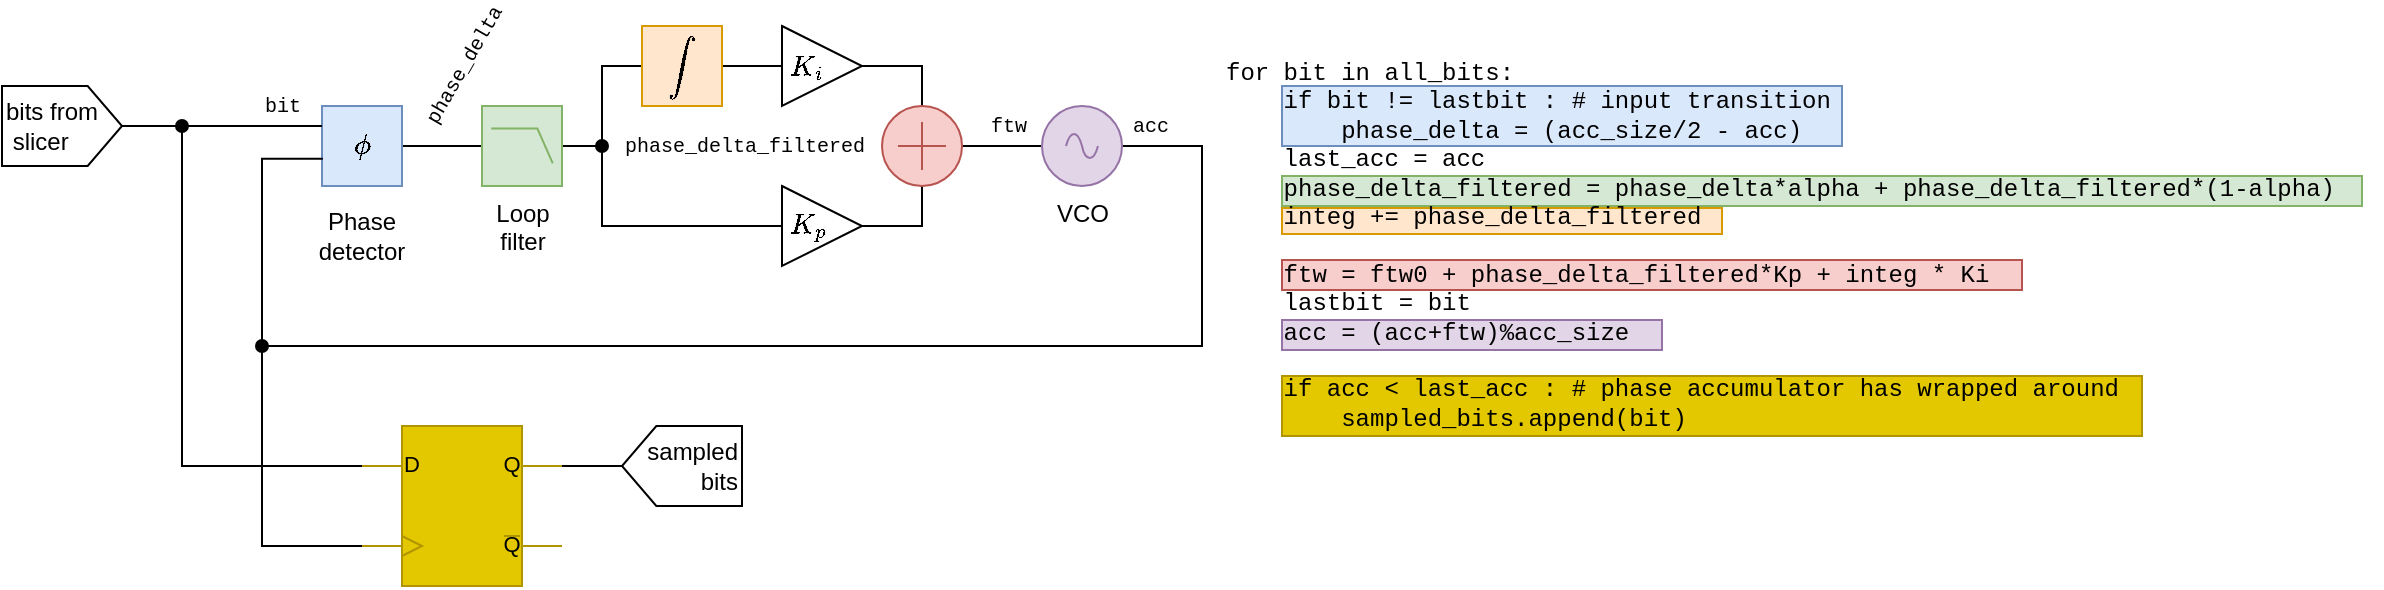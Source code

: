 <mxfile version="20.8.10" type="device"><diagram name="Page-1" id="2-MPOZHzNP3ybRw449re"><mxGraphModel dx="761" dy="738" grid="1" gridSize="10" guides="1" tooltips="1" connect="1" arrows="1" fold="1" page="1" pageScale="1" pageWidth="850" pageHeight="1100" math="1" shadow="0"><root><mxCell id="0"/><mxCell id="1" parent="0"/><mxCell id="U2h8W6VO5N8oCUGemEB--39" value="" style="rounded=0;whiteSpace=wrap;html=1;fontFamily=Courier New;fontSize=12;fillColor=#e1d5e7;strokeColor=#9673a6;" vertex="1" parent="1"><mxGeometry x="760" y="307" width="190" height="15" as="geometry"/></mxCell><mxCell id="U2h8W6VO5N8oCUGemEB--38" value="" style="rounded=0;whiteSpace=wrap;html=1;fontFamily=Courier New;fontSize=12;fillColor=#f8cecc;strokeColor=#b85450;" vertex="1" parent="1"><mxGeometry x="760" y="277" width="370" height="15" as="geometry"/></mxCell><mxCell id="U2h8W6VO5N8oCUGemEB--37" value="" style="rounded=0;whiteSpace=wrap;html=1;fontFamily=Courier New;fontSize=12;fillColor=#ffe6cc;strokeColor=#d79b00;" vertex="1" parent="1"><mxGeometry x="760" y="251" width="220" height="13" as="geometry"/></mxCell><mxCell id="U2h8W6VO5N8oCUGemEB--36" value="" style="rounded=0;whiteSpace=wrap;html=1;fontFamily=Courier New;fontSize=12;fillColor=#d5e8d4;strokeColor=#82b366;" vertex="1" parent="1"><mxGeometry x="760" y="235" width="540" height="15" as="geometry"/></mxCell><mxCell id="U2h8W6VO5N8oCUGemEB--35" value="" style="rounded=0;whiteSpace=wrap;html=1;fontFamily=Courier New;fontSize=12;fillColor=#e3c800;strokeColor=#B09500;fontColor=#000000;" vertex="1" parent="1"><mxGeometry x="760" y="335" width="430" height="30" as="geometry"/></mxCell><mxCell id="U2h8W6VO5N8oCUGemEB--34" value="" style="rounded=0;whiteSpace=wrap;html=1;fontFamily=Courier New;fontSize=12;fillColor=#dae8fc;strokeColor=#6c8ebf;" vertex="1" parent="1"><mxGeometry x="760" y="190" width="280" height="30" as="geometry"/></mxCell><mxCell id="U2h8W6VO5N8oCUGemEB--6" style="edgeStyle=orthogonalEdgeStyle;rounded=0;orthogonalLoop=1;jettySize=auto;html=1;exitX=1;exitY=0.5;exitDx=0;exitDy=0;entryX=0;entryY=0.5;entryDx=0;entryDy=0;entryPerimeter=0;fontSize=12;endArrow=none;endFill=0;" edge="1" parent="1" source="U2h8W6VO5N8oCUGemEB--1" target="U2h8W6VO5N8oCUGemEB--5"><mxGeometry relative="1" as="geometry"><Array as="points"><mxPoint x="340" y="220"/><mxPoint x="340" y="220"/></Array></mxGeometry></mxCell><mxCell id="U2h8W6VO5N8oCUGemEB--26" value="&lt;font style=&quot;font-size: 10px;&quot;&gt;phase_delta&lt;/font&gt;" style="edgeLabel;html=1;align=center;verticalAlign=middle;resizable=0;points=[];fontSize=12;fontFamily=Courier New;rotation=-60;" vertex="1" connectable="0" parent="U2h8W6VO5N8oCUGemEB--6"><mxGeometry x="-0.178" relative="1" as="geometry"><mxPoint x="14" y="-40" as="offset"/></mxGeometry></mxCell><mxCell id="U2h8W6VO5N8oCUGemEB--27" value="&lt;font style=&quot;font-size: 10px;&quot;&gt;phase_delta_filtered&lt;/font&gt;" style="edgeLabel;html=1;align=center;verticalAlign=middle;resizable=0;points=[];fontSize=12;fontFamily=Courier New;" vertex="1" connectable="0" parent="U2h8W6VO5N8oCUGemEB--6"><mxGeometry x="-0.178" relative="1" as="geometry"><mxPoint x="154" as="offset"/></mxGeometry></mxCell><mxCell id="U2h8W6VO5N8oCUGemEB--1" value="$$\phi$$" style="rounded=0;whiteSpace=wrap;html=1;fillColor=#dae8fc;strokeColor=#6c8ebf;" vertex="1" parent="1"><mxGeometry x="280" y="200" width="40" height="40" as="geometry"/></mxCell><mxCell id="U2h8W6VO5N8oCUGemEB--2" value="Phase detector" style="text;html=1;strokeColor=none;fillColor=none;align=center;verticalAlign=middle;whiteSpace=wrap;rounded=0;" vertex="1" parent="1"><mxGeometry x="270" y="250" width="60" height="30" as="geometry"/></mxCell><mxCell id="U2h8W6VO5N8oCUGemEB--3" value="" style="endArrow=none;html=1;rounded=0;entryX=0;entryY=0.25;entryDx=0;entryDy=0;endFill=0;exitX=0.5;exitY=1;exitDx=0;exitDy=0;" edge="1" parent="1" source="U2h8W6VO5N8oCUGemEB--23" target="U2h8W6VO5N8oCUGemEB--1"><mxGeometry width="50" height="50" relative="1" as="geometry"><mxPoint x="170" y="210" as="sourcePoint"/><mxPoint x="200" y="200" as="targetPoint"/></mxGeometry></mxCell><mxCell id="U2h8W6VO5N8oCUGemEB--31" value="bit" style="edgeLabel;html=1;align=center;verticalAlign=middle;resizable=0;points=[];fontSize=10;fontFamily=Courier New;" vertex="1" connectable="0" parent="U2h8W6VO5N8oCUGemEB--3"><mxGeometry x="0.161" relative="1" as="geometry"><mxPoint x="22" y="-10" as="offset"/></mxGeometry></mxCell><mxCell id="U2h8W6VO5N8oCUGemEB--8" style="edgeStyle=orthogonalEdgeStyle;rounded=0;orthogonalLoop=1;jettySize=auto;html=1;entryX=0;entryY=0.5;entryDx=0;entryDy=0;fontSize=12;startArrow=none;startFill=0;endArrow=none;endFill=0;" edge="1" parent="1" source="U2h8W6VO5N8oCUGemEB--5" target="U2h8W6VO5N8oCUGemEB--7"><mxGeometry relative="1" as="geometry"/></mxCell><mxCell id="U2h8W6VO5N8oCUGemEB--11" value="" style="edgeStyle=orthogonalEdgeStyle;rounded=0;orthogonalLoop=1;jettySize=auto;html=1;fontSize=12;entryX=0;entryY=0.5;entryDx=0;entryDy=0;startArrow=oval;startFill=1;endArrow=none;endFill=0;" edge="1" parent="1" target="U2h8W6VO5N8oCUGemEB--10"><mxGeometry relative="1" as="geometry"><mxPoint x="420" y="220" as="sourcePoint"/><Array as="points"><mxPoint x="420" y="260"/></Array></mxGeometry></mxCell><mxCell id="U2h8W6VO5N8oCUGemEB--5" value="Loop&lt;br&gt;filter" style="verticalLabelPosition=bottom;shadow=0;dashed=0;align=center;html=1;verticalAlign=top;shape=mxgraph.electrical.logic_gates.lowpass_filter;fontSize=12;fillColor=#d5e8d4;strokeColor=#82b366;" vertex="1" parent="1"><mxGeometry x="360" y="200" width="40" height="40" as="geometry"/></mxCell><mxCell id="U2h8W6VO5N8oCUGemEB--12" style="edgeStyle=orthogonalEdgeStyle;rounded=0;orthogonalLoop=1;jettySize=auto;html=1;exitX=1;exitY=0.5;exitDx=0;exitDy=0;entryX=0;entryY=0.5;entryDx=0;entryDy=0;fontSize=12;startArrow=none;startFill=0;endArrow=none;endFill=0;" edge="1" parent="1" source="U2h8W6VO5N8oCUGemEB--7" target="U2h8W6VO5N8oCUGemEB--9"><mxGeometry relative="1" as="geometry"/></mxCell><mxCell id="U2h8W6VO5N8oCUGemEB--7" value="$$\int$$" style="rounded=0;whiteSpace=wrap;html=1;fillColor=#ffe6cc;strokeColor=#d79b00;" vertex="1" parent="1"><mxGeometry x="440" y="160" width="40" height="40" as="geometry"/></mxCell><mxCell id="U2h8W6VO5N8oCUGemEB--15" style="edgeStyle=orthogonalEdgeStyle;rounded=0;orthogonalLoop=1;jettySize=auto;html=1;exitX=1;exitY=0.5;exitDx=0;exitDy=0;entryX=0.5;entryY=0;entryDx=0;entryDy=0;entryPerimeter=0;fontSize=12;startArrow=none;startFill=0;endArrow=none;endFill=0;" edge="1" parent="1" source="U2h8W6VO5N8oCUGemEB--9" target="U2h8W6VO5N8oCUGemEB--14"><mxGeometry relative="1" as="geometry"/></mxCell><mxCell id="U2h8W6VO5N8oCUGemEB--9" value="$$K_i$$" style="triangle;whiteSpace=wrap;html=1;fontSize=12;align=left;spacingLeft=2;" vertex="1" parent="1"><mxGeometry x="510" y="160" width="40" height="40" as="geometry"/></mxCell><mxCell id="U2h8W6VO5N8oCUGemEB--16" style="edgeStyle=orthogonalEdgeStyle;rounded=0;orthogonalLoop=1;jettySize=auto;html=1;exitX=1;exitY=0.5;exitDx=0;exitDy=0;entryX=0.5;entryY=1;entryDx=0;entryDy=0;entryPerimeter=0;fontSize=12;startArrow=none;startFill=0;endArrow=none;endFill=0;" edge="1" parent="1" source="U2h8W6VO5N8oCUGemEB--10" target="U2h8W6VO5N8oCUGemEB--14"><mxGeometry relative="1" as="geometry"/></mxCell><mxCell id="U2h8W6VO5N8oCUGemEB--10" value="$$K_p$$" style="triangle;whiteSpace=wrap;html=1;fontSize=12;align=left;spacingLeft=2;" vertex="1" parent="1"><mxGeometry x="510" y="240" width="40" height="40" as="geometry"/></mxCell><mxCell id="U2h8W6VO5N8oCUGemEB--18" style="edgeStyle=orthogonalEdgeStyle;rounded=0;orthogonalLoop=1;jettySize=auto;html=1;entryX=0;entryY=0.5;entryDx=0;entryDy=0;entryPerimeter=0;fontSize=12;startArrow=none;startFill=0;endArrow=none;endFill=0;" edge="1" parent="1" source="U2h8W6VO5N8oCUGemEB--14" target="U2h8W6VO5N8oCUGemEB--17"><mxGeometry relative="1" as="geometry"/></mxCell><mxCell id="U2h8W6VO5N8oCUGemEB--30" value="ftw" style="edgeLabel;html=1;align=center;verticalAlign=middle;resizable=0;points=[];fontSize=10;fontFamily=Courier New;" vertex="1" connectable="0" parent="U2h8W6VO5N8oCUGemEB--18"><mxGeometry x="0.131" y="1" relative="1" as="geometry"><mxPoint y="-9" as="offset"/></mxGeometry></mxCell><mxCell id="U2h8W6VO5N8oCUGemEB--14" value="" style="verticalLabelPosition=bottom;shadow=0;dashed=0;align=center;html=1;verticalAlign=top;shape=mxgraph.electrical.abstract.summation_point;fontSize=12;fillColor=#f8cecc;strokeColor=#b85450;" vertex="1" parent="1"><mxGeometry x="560" y="200" width="40" height="40" as="geometry"/></mxCell><mxCell id="U2h8W6VO5N8oCUGemEB--19" style="edgeStyle=orthogonalEdgeStyle;rounded=0;orthogonalLoop=1;jettySize=auto;html=1;entryX=0.011;entryY=0.659;entryDx=0;entryDy=0;entryPerimeter=0;fontSize=12;startArrow=none;startFill=0;endArrow=none;endFill=0;" edge="1" parent="1" source="U2h8W6VO5N8oCUGemEB--17" target="U2h8W6VO5N8oCUGemEB--1"><mxGeometry relative="1" as="geometry"><Array as="points"><mxPoint x="720" y="220"/><mxPoint x="720" y="320"/><mxPoint x="250" y="320"/><mxPoint x="250" y="226"/></Array></mxGeometry></mxCell><mxCell id="U2h8W6VO5N8oCUGemEB--28" value="acc" style="edgeLabel;html=1;align=center;verticalAlign=middle;resizable=0;points=[];fontSize=10;fontFamily=Courier New;" vertex="1" connectable="0" parent="U2h8W6VO5N8oCUGemEB--19"><mxGeometry x="-0.962" y="2" relative="1" as="geometry"><mxPoint y="-8" as="offset"/></mxGeometry></mxCell><mxCell id="U2h8W6VO5N8oCUGemEB--17" value="VCO" style="pointerEvents=1;verticalLabelPosition=bottom;shadow=0;dashed=0;align=center;html=1;verticalAlign=top;shape=mxgraph.electrical.signal_sources.source;aspect=fixed;points=[[0.5,0,0],[1,0.5,0],[0.5,1,0],[0,0.5,0]];elSignalType=ac;fontSize=12;fillColor=#e1d5e7;strokeColor=#9673a6;" vertex="1" parent="1"><mxGeometry x="640" y="200" width="40" height="40" as="geometry"/></mxCell><mxCell id="U2h8W6VO5N8oCUGemEB--21" style="edgeStyle=orthogonalEdgeStyle;rounded=0;orthogonalLoop=1;jettySize=auto;html=1;exitX=0;exitY=0.25;exitDx=0;exitDy=0;exitPerimeter=0;fontSize=12;startArrow=oval;startFill=1;entryX=0;entryY=0.25;entryDx=0;entryDy=0;entryPerimeter=0;endArrow=none;endFill=0;" edge="1" parent="1" target="U2h8W6VO5N8oCUGemEB--20"><mxGeometry relative="1" as="geometry"><mxPoint x="210" y="210" as="sourcePoint"/><Array as="points"><mxPoint x="210" y="380"/></Array></mxGeometry></mxCell><mxCell id="U2h8W6VO5N8oCUGemEB--22" style="edgeStyle=orthogonalEdgeStyle;rounded=0;orthogonalLoop=1;jettySize=auto;html=1;exitX=0;exitY=0.75;exitDx=0;exitDy=0;exitPerimeter=0;fontSize=12;startArrow=oval;startFill=1;entryX=0;entryY=0.75;entryDx=0;entryDy=0;entryPerimeter=0;endArrow=none;endFill=0;" edge="1" parent="1" target="U2h8W6VO5N8oCUGemEB--20"><mxGeometry relative="1" as="geometry"><mxPoint x="250" y="320" as="sourcePoint"/><Array as="points"><mxPoint x="250" y="420"/></Array></mxGeometry></mxCell><mxCell id="U2h8W6VO5N8oCUGemEB--25" style="edgeStyle=orthogonalEdgeStyle;rounded=0;orthogonalLoop=1;jettySize=auto;html=1;exitX=1;exitY=0.25;exitDx=0;exitDy=0;exitPerimeter=0;entryX=0.5;entryY=0;entryDx=0;entryDy=0;fontSize=12;startArrow=none;startFill=0;endArrow=none;endFill=0;" edge="1" parent="1" source="U2h8W6VO5N8oCUGemEB--20" target="U2h8W6VO5N8oCUGemEB--24"><mxGeometry relative="1" as="geometry"/></mxCell><mxCell id="U2h8W6VO5N8oCUGemEB--20" value="" style="verticalLabelPosition=bottom;shadow=0;dashed=0;align=center;html=1;verticalAlign=top;shape=mxgraph.electrical.logic_gates.d_type_flip-flop;fontSize=12;fillColor=#e3c800;fontColor=#000000;strokeColor=#B09500;" vertex="1" parent="1"><mxGeometry x="300" y="360" width="100" height="80" as="geometry"/></mxCell><mxCell id="U2h8W6VO5N8oCUGemEB--23" value="bits from&lt;br&gt;&amp;nbsp;slicer" style="shape=offPageConnector;whiteSpace=wrap;html=1;fontSize=12;direction=north;size=0.286;align=left;" vertex="1" parent="1"><mxGeometry x="120" y="190" width="60" height="40" as="geometry"/></mxCell><mxCell id="U2h8W6VO5N8oCUGemEB--24" value="sampled&lt;br&gt;bits" style="shape=offPageConnector;whiteSpace=wrap;html=1;fontSize=12;direction=north;size=0.286;align=right;flipV=1;flipH=1;" vertex="1" parent="1"><mxGeometry x="430" y="360" width="60" height="40" as="geometry"/></mxCell><mxCell id="U2h8W6VO5N8oCUGemEB--32" value="&lt;div style=&quot;font-size: 12px;&quot;&gt;for bit in all_bits:&lt;/div&gt;&lt;div style=&quot;font-size: 12px;&quot;&gt;&amp;nbsp; &amp;nbsp; if bit != lastbit : # input transition&lt;/div&gt;&lt;div style=&quot;font-size: 12px;&quot;&gt;&amp;nbsp; &amp;nbsp; &amp;nbsp; &amp;nbsp; phase_delta = (acc_size/2 - acc)&lt;/div&gt;&lt;div style=&quot;font-size: 12px;&quot;&gt;&amp;nbsp; &amp;nbsp; last_acc = acc&lt;/div&gt;&lt;div style=&quot;font-size: 12px;&quot;&gt;&amp;nbsp; &amp;nbsp; phase_delta_filtered = phase_delta*alpha + phase_delta_filtered*(1-alpha)&lt;/div&gt;&lt;div style=&quot;font-size: 12px;&quot;&gt;&amp;nbsp; &amp;nbsp; integ += phase_delta_filtered&lt;/div&gt;&lt;div style=&quot;font-size: 12px;&quot;&gt;&amp;nbsp; &amp;nbsp;&amp;nbsp;&lt;/div&gt;&lt;div style=&quot;font-size: 12px;&quot;&gt;&amp;nbsp; &amp;nbsp; ftw = ftw0 + phase_delta_filtered*Kp + integ * Ki&lt;/div&gt;&lt;div style=&quot;font-size: 12px;&quot;&gt;&amp;nbsp; &amp;nbsp; lastbit = bit&lt;/div&gt;&lt;div style=&quot;font-size: 12px;&quot;&gt;&amp;nbsp; &amp;nbsp; acc = (acc+ftw)%acc_size&lt;/div&gt;&lt;div style=&quot;font-size: 12px;&quot;&gt;&lt;br&gt;&lt;/div&gt;&lt;div style=&quot;font-size: 12px;&quot;&gt;&lt;div style=&quot;border-color: var(--border-color);&quot;&gt;&amp;nbsp; &amp;nbsp; if acc &amp;lt; last_acc : # phase accumulator has wrapped around&lt;/div&gt;&lt;div style=&quot;border-color: var(--border-color);&quot;&gt;&amp;nbsp; &amp;nbsp; &amp;nbsp; &amp;nbsp; sampled_bits.append(bit)&lt;/div&gt;&lt;/div&gt;" style="text;html=1;strokeColor=none;fillColor=none;align=left;verticalAlign=top;whiteSpace=wrap;rounded=0;fontSize=12;fontFamily=Courier New;movable=1;resizable=1;rotatable=1;deletable=1;editable=1;connectable=1;comic=0;" vertex="1" parent="1"><mxGeometry x="730" y="170" width="580" height="200" as="geometry"/></mxCell></root></mxGraphModel></diagram></mxfile>